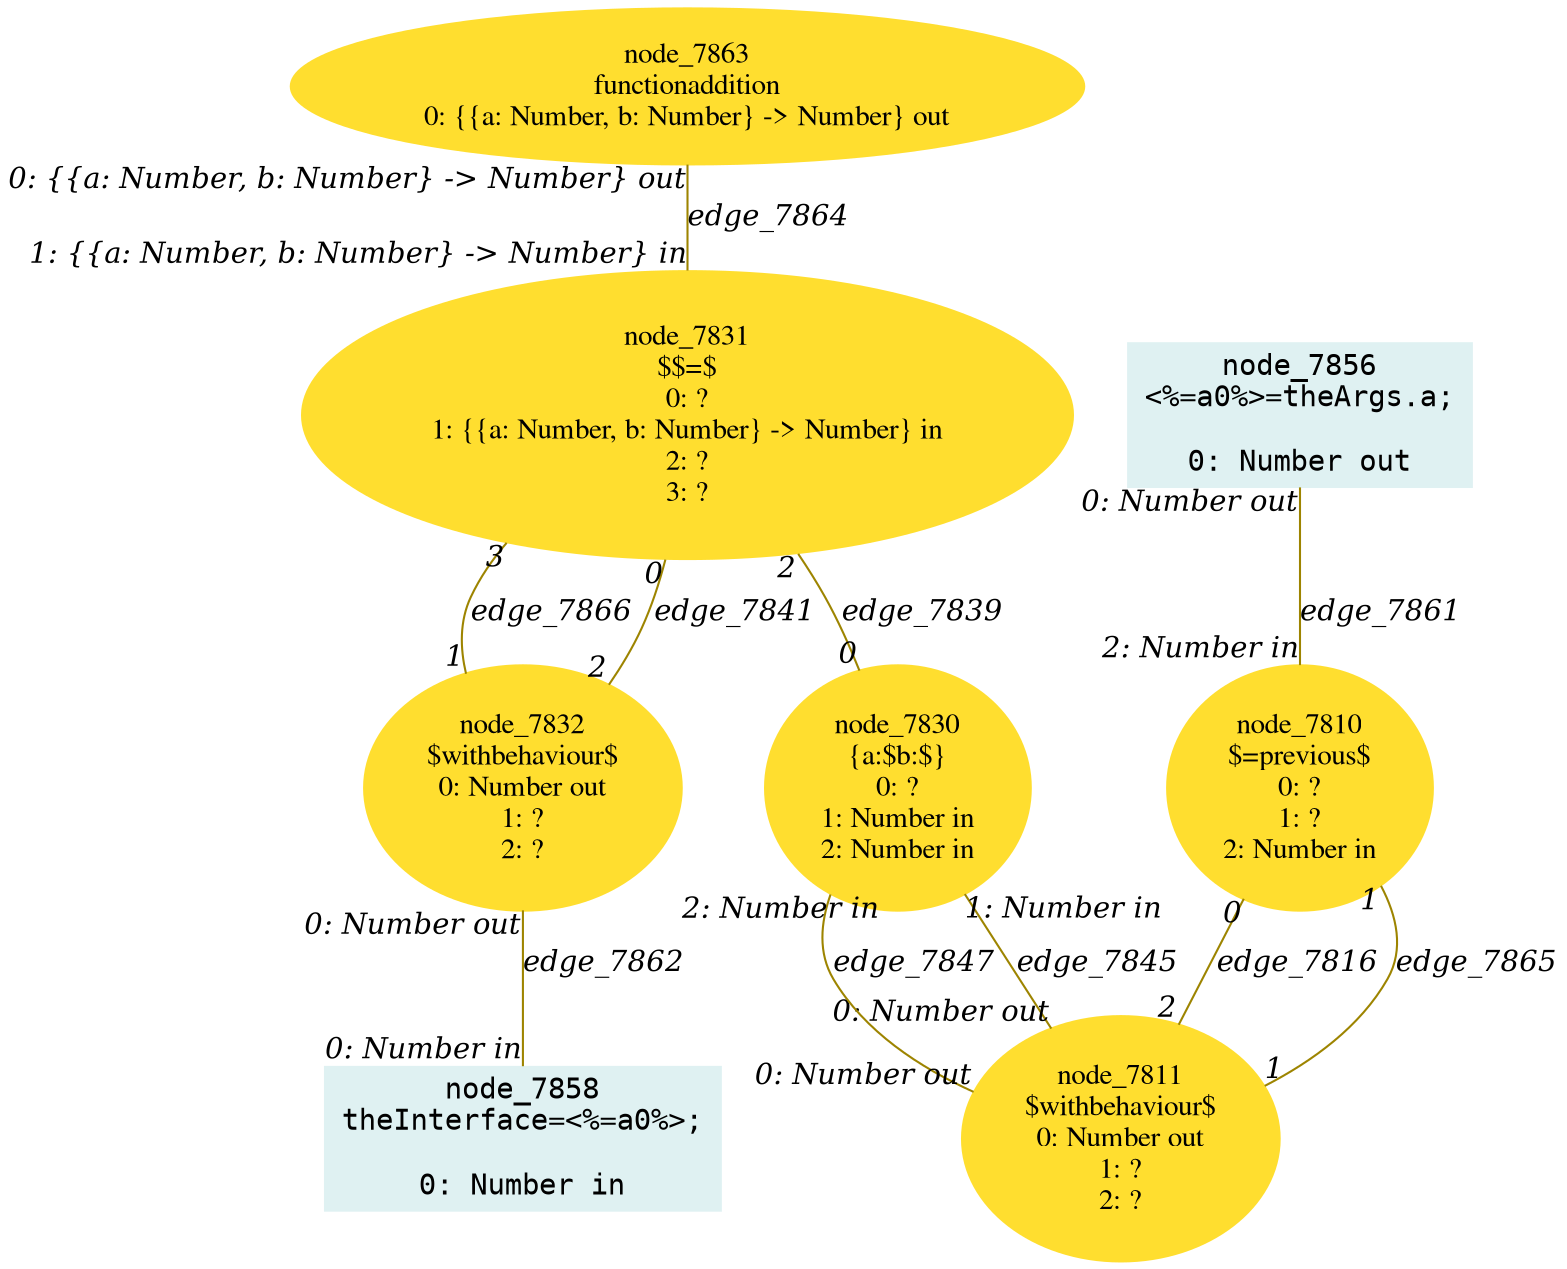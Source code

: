 digraph g{node_7810 [shape="ellipse", style="filled", color="#ffde2f", fontname="Times", label="node_7810
$=previous$
0: ?
1: ?
2: Number in" ]
node_7811 [shape="ellipse", style="filled", color="#ffde2f", fontname="Times", label="node_7811
$withbehaviour$
0: Number out
1: ?
2: ?" ]
node_7830 [shape="ellipse", style="filled", color="#ffde2f", fontname="Times", label="node_7830
{a:$b:$}
0: ?
1: Number in
2: Number in" ]
node_7831 [shape="ellipse", style="filled", color="#ffde2f", fontname="Times", label="node_7831
$$=$
0: ?
1: {{a: Number, b: Number} -> Number} in
2: ?
3: ?" ]
node_7832 [shape="ellipse", style="filled", color="#ffde2f", fontname="Times", label="node_7832
$withbehaviour$
0: Number out
1: ?
2: ?" ]
node_7856 [shape="box", style="filled", color="#dff1f2", fontname="Courier", label="node_7856
<%=a0%>=theArgs.a;

0: Number out" ]
node_7858 [shape="box", style="filled", color="#dff1f2", fontname="Courier", label="node_7858
theInterface=<%=a0%>;

0: Number in" ]
node_7863 [shape="ellipse", style="filled", color="#ffde2f", fontname="Times", label="node_7863
functionaddition
0: {{a: Number, b: Number} -> Number} out" ]
node_7811 -> node_7810 [dir=none, arrowHead=none, fontname="Times-Italic", arrowsize=1, color="#9d8400", label="edge_7816",  headlabel="0", taillabel="2" ]
node_7831 -> node_7830 [dir=none, arrowHead=none, fontname="Times-Italic", arrowsize=1, color="#9d8400", label="edge_7839",  headlabel="0", taillabel="2" ]
node_7832 -> node_7831 [dir=none, arrowHead=none, fontname="Times-Italic", arrowsize=1, color="#9d8400", label="edge_7841",  headlabel="0", taillabel="2" ]
node_7830 -> node_7811 [dir=none, arrowHead=none, fontname="Times-Italic", arrowsize=1, color="#9d8400", label="edge_7845",  headlabel="0: Number out", taillabel="1: Number in" ]
node_7830 -> node_7811 [dir=none, arrowHead=none, fontname="Times-Italic", arrowsize=1, color="#9d8400", label="edge_7847",  headlabel="0: Number out", taillabel="2: Number in" ]
node_7856 -> node_7810 [dir=none, arrowHead=none, fontname="Times-Italic", arrowsize=1, color="#9d8400", label="edge_7861",  headlabel="2: Number in", taillabel="0: Number out" ]
node_7832 -> node_7858 [dir=none, arrowHead=none, fontname="Times-Italic", arrowsize=1, color="#9d8400", label="edge_7862",  headlabel="0: Number in", taillabel="0: Number out" ]
node_7863 -> node_7831 [dir=none, arrowHead=none, fontname="Times-Italic", arrowsize=1, color="#9d8400", label="edge_7864",  headlabel="1: {{a: Number, b: Number} -> Number} in", taillabel="0: {{a: Number, b: Number} -> Number} out" ]
node_7810 -> node_7811 [dir=none, arrowHead=none, fontname="Times-Italic", arrowsize=1, color="#9d8400", label="edge_7865",  headlabel="1", taillabel="1" ]
node_7831 -> node_7832 [dir=none, arrowHead=none, fontname="Times-Italic", arrowsize=1, color="#9d8400", label="edge_7866",  headlabel="1", taillabel="3" ]
}